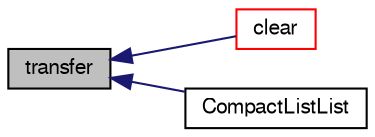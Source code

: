 digraph "transfer"
{
  bgcolor="transparent";
  edge [fontname="FreeSans",fontsize="10",labelfontname="FreeSans",labelfontsize="10"];
  node [fontname="FreeSans",fontsize="10",shape=record];
  rankdir="LR";
  Node515 [label="transfer",height=0.2,width=0.4,color="black", fillcolor="grey75", style="filled", fontcolor="black"];
  Node515 -> Node516 [dir="back",color="midnightblue",fontsize="10",style="solid",fontname="FreeSans"];
  Node516 [label="clear",height=0.2,width=0.4,color="red",URL="$a21674.html#ac8bb3912a3ce86b15842e79d0b421204",tooltip="Clear the CompactListList, i.e. set sizes to zero. "];
  Node515 -> Node539 [dir="back",color="midnightblue",fontsize="10",style="solid",fontname="FreeSans"];
  Node539 [label="CompactListList",height=0.2,width=0.4,color="black",URL="$a21674.html#a51ca8878f72837e4356c5890992e0c58",tooltip="Construct by transferring the parameter contents. "];
}
